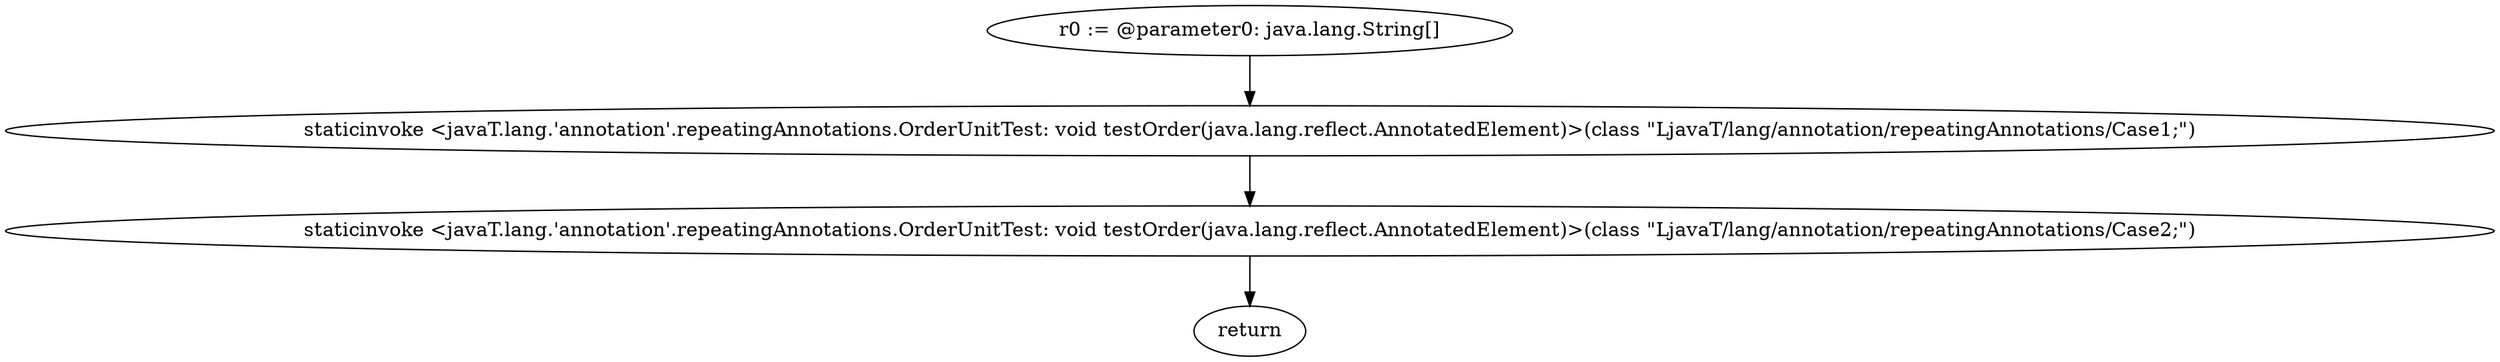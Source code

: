 digraph "unitGraph" {
    "r0 := @parameter0: java.lang.String[]"
    "staticinvoke <javaT.lang.'annotation'.repeatingAnnotations.OrderUnitTest: void testOrder(java.lang.reflect.AnnotatedElement)>(class \"LjavaT/lang/annotation/repeatingAnnotations/Case1;\")"
    "staticinvoke <javaT.lang.'annotation'.repeatingAnnotations.OrderUnitTest: void testOrder(java.lang.reflect.AnnotatedElement)>(class \"LjavaT/lang/annotation/repeatingAnnotations/Case2;\")"
    "return"
    "r0 := @parameter0: java.lang.String[]"->"staticinvoke <javaT.lang.'annotation'.repeatingAnnotations.OrderUnitTest: void testOrder(java.lang.reflect.AnnotatedElement)>(class \"LjavaT/lang/annotation/repeatingAnnotations/Case1;\")";
    "staticinvoke <javaT.lang.'annotation'.repeatingAnnotations.OrderUnitTest: void testOrder(java.lang.reflect.AnnotatedElement)>(class \"LjavaT/lang/annotation/repeatingAnnotations/Case1;\")"->"staticinvoke <javaT.lang.'annotation'.repeatingAnnotations.OrderUnitTest: void testOrder(java.lang.reflect.AnnotatedElement)>(class \"LjavaT/lang/annotation/repeatingAnnotations/Case2;\")";
    "staticinvoke <javaT.lang.'annotation'.repeatingAnnotations.OrderUnitTest: void testOrder(java.lang.reflect.AnnotatedElement)>(class \"LjavaT/lang/annotation/repeatingAnnotations/Case2;\")"->"return";
}
